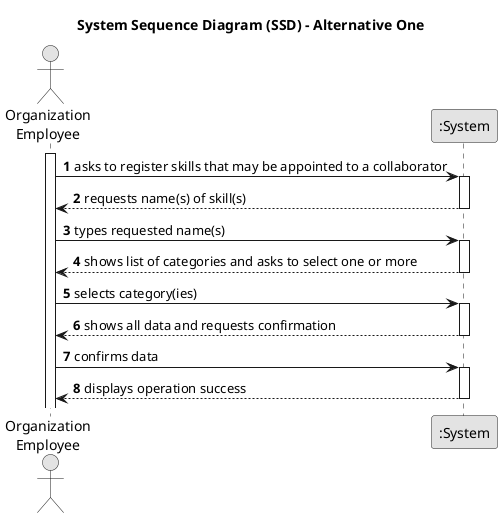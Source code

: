 @startuml
skinparam monochrome true
skinparam packageStyle rectangle
skinparam shadowing false

title System Sequence Diagram (SSD) - Alternative One

autonumber

actor "Organization\nEmployee" as Employee
participant ":System" as System

activate Employee

    Employee -> System : asks to register skills that may be appointed to a collaborator
    activate System

        System --> Employee : requests name(s) of skill(s)
    deactivate System

    Employee -> System : types requested name(s)
    activate System

        System --> Employee : shows list of categories and asks to select one or more
    deactivate System

    Employee -> System : selects category(ies)
    activate System

        System --> Employee : shows all data and requests confirmation
    deactivate System

    Employee -> System : confirms data
    activate System

        System --> Employee : displays operation success
    deactivate System

@enduml